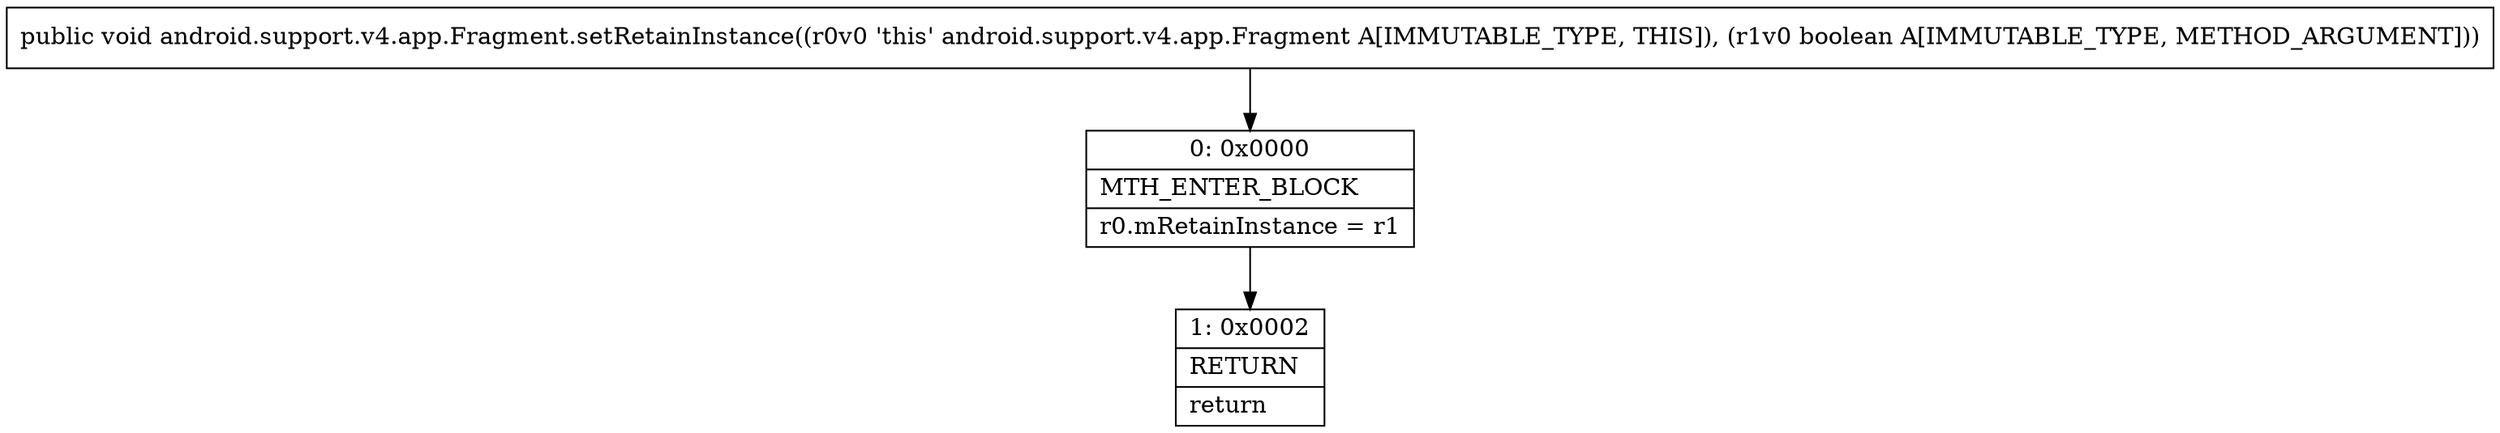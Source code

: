 digraph "CFG forandroid.support.v4.app.Fragment.setRetainInstance(Z)V" {
Node_0 [shape=record,label="{0\:\ 0x0000|MTH_ENTER_BLOCK\l|r0.mRetainInstance = r1\l}"];
Node_1 [shape=record,label="{1\:\ 0x0002|RETURN\l|return\l}"];
MethodNode[shape=record,label="{public void android.support.v4.app.Fragment.setRetainInstance((r0v0 'this' android.support.v4.app.Fragment A[IMMUTABLE_TYPE, THIS]), (r1v0 boolean A[IMMUTABLE_TYPE, METHOD_ARGUMENT])) }"];
MethodNode -> Node_0;
Node_0 -> Node_1;
}

